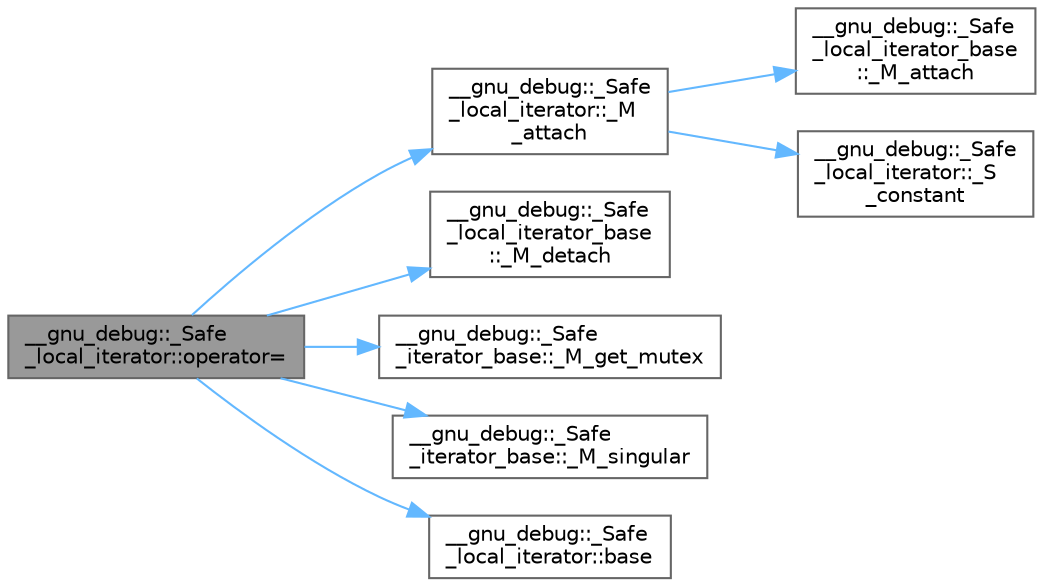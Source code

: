 digraph "__gnu_debug::_Safe_local_iterator::operator="
{
 // LATEX_PDF_SIZE
  bgcolor="transparent";
  edge [fontname=Helvetica,fontsize=10,labelfontname=Helvetica,labelfontsize=10];
  node [fontname=Helvetica,fontsize=10,shape=box,height=0.2,width=0.4];
  rankdir="LR";
  Node1 [id="Node000001",label="__gnu_debug::_Safe\l_local_iterator::operator=",height=0.2,width=0.4,color="gray40", fillcolor="grey60", style="filled", fontcolor="black",tooltip="Copy assignment."];
  Node1 -> Node2 [id="edge15_Node000001_Node000002",color="steelblue1",style="solid",tooltip=" "];
  Node2 [id="Node000002",label="__gnu_debug::_Safe\l_local_iterator::_M\l_attach",height=0.2,width=0.4,color="grey40", fillcolor="white", style="filled",URL="$class____gnu__debug_1_1___safe__local__iterator.html#ae844aa725bcfae4523cd9c050821e0f5",tooltip=" "];
  Node2 -> Node3 [id="edge16_Node000002_Node000003",color="steelblue1",style="solid",tooltip=" "];
  Node3 [id="Node000003",label="__gnu_debug::_Safe\l_local_iterator_base\l::_M_attach",height=0.2,width=0.4,color="grey40", fillcolor="white", style="filled",URL="$class____gnu__debug_1_1___safe__local__iterator__base.html#a78f52529ca9957c3f87afb0920456374",tooltip=" "];
  Node2 -> Node4 [id="edge17_Node000002_Node000004",color="steelblue1",style="solid",tooltip=" "];
  Node4 [id="Node000004",label="__gnu_debug::_Safe\l_local_iterator::_S\l_constant",height=0.2,width=0.4,color="grey40", fillcolor="white", style="filled",URL="$class____gnu__debug_1_1___safe__local__iterator.html#a65378aa3baca9f98cbc4bf7e0049a8c8",tooltip="Determine if this is a constant iterator."];
  Node1 -> Node5 [id="edge18_Node000001_Node000005",color="steelblue1",style="solid",tooltip=" "];
  Node5 [id="Node000005",label="__gnu_debug::_Safe\l_local_iterator_base\l::_M_detach",height=0.2,width=0.4,color="grey40", fillcolor="white", style="filled",URL="$class____gnu__debug_1_1___safe__local__iterator__base.html#ad88baf5072fed556979aaf901b3dfafd",tooltip=" "];
  Node1 -> Node6 [id="edge19_Node000001_Node000006",color="steelblue1",style="solid",tooltip=" "];
  Node6 [id="Node000006",label="__gnu_debug::_Safe\l_iterator_base::_M_get_mutex",height=0.2,width=0.4,color="grey40", fillcolor="white", style="filled",URL="$class____gnu__debug_1_1___safe__iterator__base.html#a394cc3f97fe4fb1c7d4378faa0b02877",tooltip=" "];
  Node1 -> Node7 [id="edge20_Node000001_Node000007",color="steelblue1",style="solid",tooltip=" "];
  Node7 [id="Node000007",label="__gnu_debug::_Safe\l_iterator_base::_M_singular",height=0.2,width=0.4,color="grey40", fillcolor="white", style="filled",URL="$class____gnu__debug_1_1___safe__iterator__base.html#aefb17f520b7e88212cf86e552d440858",tooltip=" "];
  Node1 -> Node8 [id="edge21_Node000001_Node000008",color="steelblue1",style="solid",tooltip=" "];
  Node8 [id="Node000008",label="__gnu_debug::_Safe\l_local_iterator::base",height=0.2,width=0.4,color="grey40", fillcolor="white", style="filled",URL="$class____gnu__debug_1_1___safe__local__iterator.html#aab499f4662f2037b50801691a38a3850",tooltip="Return the underlying iterator."];
}
